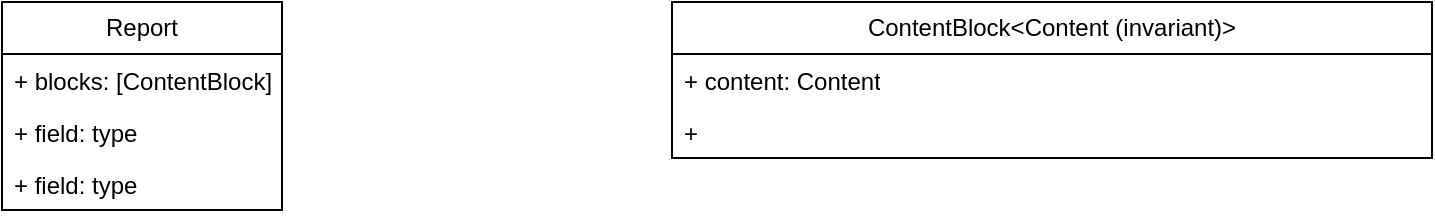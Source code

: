 <mxfile version="22.0.8" type="device" pages="3">
  <diagram id="C5RBs43oDa-KdzZeNtuy" name="Core">
    <mxGraphModel dx="1659" dy="925" grid="1" gridSize="10" guides="1" tooltips="1" connect="1" arrows="1" fold="1" page="1" pageScale="1" pageWidth="827" pageHeight="1169" math="0" shadow="0">
      <root>
        <mxCell id="WIyWlLk6GJQsqaUBKTNV-0" />
        <mxCell id="WIyWlLk6GJQsqaUBKTNV-1" parent="WIyWlLk6GJQsqaUBKTNV-0" />
        <mxCell id="KcolckTGxSu_sqtja2Dw-0" value="Report" style="swimlane;fontStyle=0;childLayout=stackLayout;horizontal=1;startSize=26;fillColor=none;horizontalStack=0;resizeParent=1;resizeParentMax=0;resizeLast=0;collapsible=1;marginBottom=0;whiteSpace=wrap;html=1;" vertex="1" parent="WIyWlLk6GJQsqaUBKTNV-1">
          <mxGeometry x="75" y="110" width="140" height="104" as="geometry" />
        </mxCell>
        <mxCell id="KcolckTGxSu_sqtja2Dw-1" value="+ blocks: [ContentBlock]" style="text;strokeColor=none;fillColor=none;align=left;verticalAlign=top;spacingLeft=4;spacingRight=4;overflow=hidden;rotatable=0;points=[[0,0.5],[1,0.5]];portConstraint=eastwest;whiteSpace=wrap;html=1;" vertex="1" parent="KcolckTGxSu_sqtja2Dw-0">
          <mxGeometry y="26" width="140" height="26" as="geometry" />
        </mxCell>
        <mxCell id="KcolckTGxSu_sqtja2Dw-2" value="+ field: type" style="text;strokeColor=none;fillColor=none;align=left;verticalAlign=top;spacingLeft=4;spacingRight=4;overflow=hidden;rotatable=0;points=[[0,0.5],[1,0.5]];portConstraint=eastwest;whiteSpace=wrap;html=1;" vertex="1" parent="KcolckTGxSu_sqtja2Dw-0">
          <mxGeometry y="52" width="140" height="26" as="geometry" />
        </mxCell>
        <mxCell id="KcolckTGxSu_sqtja2Dw-3" value="+ field: type" style="text;strokeColor=none;fillColor=none;align=left;verticalAlign=top;spacingLeft=4;spacingRight=4;overflow=hidden;rotatable=0;points=[[0,0.5],[1,0.5]];portConstraint=eastwest;whiteSpace=wrap;html=1;" vertex="1" parent="KcolckTGxSu_sqtja2Dw-0">
          <mxGeometry y="78" width="140" height="26" as="geometry" />
        </mxCell>
        <mxCell id="KcolckTGxSu_sqtja2Dw-4" value="ContentBlock&amp;lt;Content (invariant)&amp;gt;" style="swimlane;fontStyle=0;childLayout=stackLayout;horizontal=1;startSize=26;fillColor=none;horizontalStack=0;resizeParent=1;resizeParentMax=0;resizeLast=0;collapsible=1;marginBottom=0;whiteSpace=wrap;html=1;" vertex="1" parent="WIyWlLk6GJQsqaUBKTNV-1">
          <mxGeometry x="410" y="110" width="380" height="78" as="geometry" />
        </mxCell>
        <mxCell id="KcolckTGxSu_sqtja2Dw-5" value="+ content: Content" style="text;strokeColor=none;fillColor=none;align=left;verticalAlign=top;spacingLeft=4;spacingRight=4;overflow=hidden;rotatable=0;points=[[0,0.5],[1,0.5]];portConstraint=eastwest;whiteSpace=wrap;html=1;" vertex="1" parent="KcolckTGxSu_sqtja2Dw-4">
          <mxGeometry y="26" width="380" height="26" as="geometry" />
        </mxCell>
        <mxCell id="KcolckTGxSu_sqtja2Dw-7" value="+ " style="text;strokeColor=none;fillColor=none;align=left;verticalAlign=top;spacingLeft=4;spacingRight=4;overflow=hidden;rotatable=0;points=[[0,0.5],[1,0.5]];portConstraint=eastwest;whiteSpace=wrap;html=1;" vertex="1" parent="KcolckTGxSu_sqtja2Dw-4">
          <mxGeometry y="52" width="380" height="26" as="geometry" />
        </mxCell>
      </root>
    </mxGraphModel>
  </diagram>
  <diagram id="3QuWH9r0pgrzVoUaPKMq" name="Shiny Module">
    <mxGraphModel dx="2074" dy="1156" grid="1" gridSize="10" guides="1" tooltips="1" connect="1" arrows="1" fold="1" page="1" pageScale="1" pageWidth="850" pageHeight="1100" math="0" shadow="0">
      <root>
        <mxCell id="0" />
        <mxCell id="1" parent="0" />
        <mxCell id="sSjWwszIrTMPnJhGUuGO-1" value="&lt;h1&gt;Idea&lt;/h1&gt;&lt;p&gt;Our reporter module consists of:&lt;/p&gt;&lt;p&gt;* the skeleton that `shinyreporter` implements&lt;/p&gt;&lt;p&gt;* the blocks rendered using shiny renderers&lt;br&gt;&lt;/p&gt;" style="text;html=1;strokeColor=none;fillColor=none;spacing=5;spacingTop=-20;whiteSpace=wrap;overflow=hidden;rounded=0;" vertex="1" parent="1">
          <mxGeometry x="70" y="50" width="310" height="160" as="geometry" />
        </mxCell>
        <mxCell id="c3kHtK6Cc0-dLp6WAbci-1" value="ShinyRenderer&amp;lt;T (contrvariant)&amp;gt;" style="swimlane;fontStyle=1;align=center;verticalAlign=top;childLayout=stackLayout;horizontal=1;startSize=26;horizontalStack=0;resizeParent=1;resizeParentMax=0;resizeLast=0;collapsible=1;marginBottom=0;whiteSpace=wrap;html=1;" vertex="1" parent="1">
          <mxGeometry x="92.5" y="440" width="265" height="130" as="geometry" />
        </mxCell>
        <mxCell id="c3kHtK6Cc0-dLp6WAbci-2" value="+ field: type" style="text;strokeColor=none;fillColor=none;align=left;verticalAlign=top;spacingLeft=4;spacingRight=4;overflow=hidden;rotatable=0;points=[[0,0.5],[1,0.5]];portConstraint=eastwest;whiteSpace=wrap;html=1;" vertex="1" parent="c3kHtK6Cc0-dLp6WAbci-1">
          <mxGeometry y="26" width="265" height="26" as="geometry" />
        </mxCell>
        <mxCell id="c3kHtK6Cc0-dLp6WAbci-3" value="" style="line;strokeWidth=1;fillColor=none;align=left;verticalAlign=middle;spacingTop=-1;spacingLeft=3;spacingRight=3;rotatable=0;labelPosition=right;points=[];portConstraint=eastwest;strokeColor=inherit;" vertex="1" parent="c3kHtK6Cc0-dLp6WAbci-1">
          <mxGeometry y="52" width="265" height="8" as="geometry" />
        </mxCell>
        <mxCell id="c3kHtK6Cc0-dLp6WAbci-4" value="&lt;div&gt;+ call(block: ContentBlock&amp;lt;T&amp;gt;): (pyshiny_ui_func, pyshiny_srv_func)&lt;br&gt;&lt;/div&gt;" style="text;strokeColor=none;fillColor=none;align=left;verticalAlign=top;spacingLeft=4;spacingRight=4;overflow=hidden;rotatable=0;points=[[0,0.5],[1,0.5]];portConstraint=eastwest;whiteSpace=wrap;html=1;" vertex="1" parent="c3kHtK6Cc0-dLp6WAbci-1">
          <mxGeometry y="60" width="265" height="70" as="geometry" />
        </mxCell>
        <mxCell id="c3kHtK6Cc0-dLp6WAbci-5" value="Python has no built-in dynamic dispatch, so we have to do something like a custom dipatcher dict" style="text;html=1;strokeColor=none;fillColor=none;align=center;verticalAlign=middle;whiteSpace=wrap;rounded=0;" vertex="1" parent="1">
          <mxGeometry x="90" y="250" width="290" height="130" as="geometry" />
        </mxCell>
        <mxCell id="c3kHtK6Cc0-dLp6WAbci-6" value="&lt;p style=&quot;margin:0px;margin-top:4px;text-align:center;text-decoration:underline;&quot;&gt;&lt;b&gt;ContentType:ShinyRenderer&lt;/b&gt;&lt;/p&gt;&lt;hr&gt;&lt;p style=&quot;margin:0px;margin-left:8px;&quot;&gt;str: StrRenderer&lt;/p&gt;&lt;p style=&quot;margin:0px;margin-left:8px;&quot;&gt;pyplot: PlotRenderer&lt;/p&gt;&lt;p style=&quot;margin:0px;margin-left:8px;&quot;&gt;markdown: MarkdownRenderer&lt;/p&gt;&lt;p style=&quot;margin:0px;margin-left:8px;&quot;&gt;etc...&lt;br&gt;&lt;/p&gt;&lt;p style=&quot;margin:0px;margin-left:8px;&quot;&gt;&lt;br&gt;&lt;/p&gt;" style="verticalAlign=top;align=left;overflow=fill;fontSize=12;fontFamily=Helvetica;html=1;whiteSpace=wrap;" vertex="1" parent="1">
          <mxGeometry x="480" y="270" width="190" height="100" as="geometry" />
        </mxCell>
        <mxCell id="c3kHtK6Cc0-dLp6WAbci-7" style="edgeStyle=orthogonalEdgeStyle;rounded=0;orthogonalLoop=1;jettySize=auto;html=1;entryX=-0.026;entryY=0.512;entryDx=0;entryDy=0;entryPerimeter=0;" edge="1" parent="1" source="c3kHtK6Cc0-dLp6WAbci-5" target="c3kHtK6Cc0-dLp6WAbci-6">
          <mxGeometry relative="1" as="geometry">
            <Array as="points">
              <mxPoint x="400" y="316" />
              <mxPoint x="400" y="316" />
            </Array>
          </mxGeometry>
        </mxCell>
      </root>
    </mxGraphModel>
  </diagram>
  <diagram id="uicIMZTQTqFCk2ju2SLv" name="Archiving">
    <mxGraphModel dx="1430" dy="797" grid="1" gridSize="10" guides="1" tooltips="1" connect="1" arrows="1" fold="1" page="1" pageScale="1" pageWidth="850" pageHeight="1100" math="0" shadow="0">
      <root>
        <mxCell id="0" />
        <mxCell id="1" parent="0" />
        <mxCell id="moQiR58-OZyEZ7cUCzfm-5" value="ArchivedReport (nbformat)" style="swimlane;fontStyle=1;align=center;verticalAlign=top;childLayout=stackLayout;horizontal=1;startSize=26;horizontalStack=0;resizeParent=1;resizeParentMax=0;resizeLast=0;collapsible=1;marginBottom=0;whiteSpace=wrap;html=1;" vertex="1" parent="1">
          <mxGeometry x="70" y="80" width="310" height="86" as="geometry" />
        </mxCell>
        <mxCell id="moQiR58-OZyEZ7cUCzfm-6" value="+ blocks: [ArchivedBlock]" style="text;strokeColor=none;fillColor=none;align=left;verticalAlign=top;spacingLeft=4;spacingRight=4;overflow=hidden;rotatable=0;points=[[0,0.5],[1,0.5]];portConstraint=eastwest;whiteSpace=wrap;html=1;" vertex="1" parent="moQiR58-OZyEZ7cUCzfm-5">
          <mxGeometry y="26" width="310" height="26" as="geometry" />
        </mxCell>
        <mxCell id="moQiR58-OZyEZ7cUCzfm-7" value="" style="line;strokeWidth=1;fillColor=none;align=left;verticalAlign=middle;spacingTop=-1;spacingLeft=3;spacingRight=3;rotatable=0;labelPosition=right;points=[];portConstraint=eastwest;strokeColor=inherit;" vertex="1" parent="moQiR58-OZyEZ7cUCzfm-5">
          <mxGeometry y="52" width="310" height="8" as="geometry" />
        </mxCell>
        <mxCell id="moQiR58-OZyEZ7cUCzfm-8" value="+ export()" style="text;strokeColor=none;fillColor=none;align=left;verticalAlign=top;spacingLeft=4;spacingRight=4;overflow=hidden;rotatable=0;points=[[0,0.5],[1,0.5]];portConstraint=eastwest;whiteSpace=wrap;html=1;" vertex="1" parent="moQiR58-OZyEZ7cUCzfm-5">
          <mxGeometry y="60" width="310" height="26" as="geometry" />
        </mxCell>
        <mxCell id="moQiR58-OZyEZ7cUCzfm-9" value="Python has no built-in dynamic dispatch, so we have to do something like a custom dipatcher dict" style="text;html=1;strokeColor=none;fillColor=none;align=center;verticalAlign=middle;whiteSpace=wrap;rounded=0;" vertex="1" parent="1">
          <mxGeometry x="70" y="210" width="290" height="130" as="geometry" />
        </mxCell>
        <mxCell id="moQiR58-OZyEZ7cUCzfm-11" value="ArchivedBlock" style="swimlane;fontStyle=1;align=center;verticalAlign=top;childLayout=stackLayout;horizontal=1;startSize=26;horizontalStack=0;resizeParent=1;resizeParentMax=0;resizeLast=0;collapsible=1;marginBottom=0;whiteSpace=wrap;html=1;" vertex="1" parent="1">
          <mxGeometry x="80" y="380" width="230" height="134" as="geometry" />
        </mxCell>
        <mxCell id="moQiR58-OZyEZ7cUCzfm-12" value="Everything that has to do with nbformat. We might want to reuse nbformat classes instead of running our own archived block" style="text;strokeColor=none;fillColor=none;align=left;verticalAlign=top;spacingLeft=4;spacingRight=4;overflow=hidden;rotatable=0;points=[[0,0.5],[1,0.5]];portConstraint=eastwest;whiteSpace=wrap;html=1;" vertex="1" parent="moQiR58-OZyEZ7cUCzfm-11">
          <mxGeometry y="26" width="230" height="74" as="geometry" />
        </mxCell>
        <mxCell id="moQiR58-OZyEZ7cUCzfm-13" value="" style="line;strokeWidth=1;fillColor=none;align=left;verticalAlign=middle;spacingTop=-1;spacingLeft=3;spacingRight=3;rotatable=0;labelPosition=right;points=[];portConstraint=eastwest;strokeColor=inherit;" vertex="1" parent="moQiR58-OZyEZ7cUCzfm-11">
          <mxGeometry y="100" width="230" height="8" as="geometry" />
        </mxCell>
        <mxCell id="moQiR58-OZyEZ7cUCzfm-14" value="+ method(type): type" style="text;strokeColor=none;fillColor=none;align=left;verticalAlign=top;spacingLeft=4;spacingRight=4;overflow=hidden;rotatable=0;points=[[0,0.5],[1,0.5]];portConstraint=eastwest;whiteSpace=wrap;html=1;" vertex="1" parent="moQiR58-OZyEZ7cUCzfm-11">
          <mxGeometry y="108" width="230" height="26" as="geometry" />
        </mxCell>
        <mxCell id="moQiR58-OZyEZ7cUCzfm-15" value="&lt;p style=&quot;margin:0px;margin-top:4px;text-align:center;text-decoration:underline;&quot;&gt;&lt;b&gt;Content:Archiver&lt;/b&gt;&lt;/p&gt;&lt;hr&gt;&lt;p style=&quot;margin:0px;margin-left:8px;&quot;&gt;str: StringArchiver&lt;/p&gt;&lt;p style=&quot;margin:0px;margin-left:8px;&quot;&gt;pyplot: PyplotArchiver&lt;/p&gt;&lt;p style=&quot;margin:0px;margin-left:8px;&quot;&gt;etc...&lt;br&gt;&lt;/p&gt;" style="verticalAlign=top;align=left;overflow=fill;fontSize=12;fontFamily=Helvetica;html=1;whiteSpace=wrap;" vertex="1" parent="1">
          <mxGeometry x="460" y="230" width="160" height="90" as="geometry" />
        </mxCell>
        <mxCell id="moQiR58-OZyEZ7cUCzfm-16" style="edgeStyle=orthogonalEdgeStyle;rounded=0;orthogonalLoop=1;jettySize=auto;html=1;entryX=-0.026;entryY=0.512;entryDx=0;entryDy=0;entryPerimeter=0;" edge="1" parent="1" source="moQiR58-OZyEZ7cUCzfm-9" target="moQiR58-OZyEZ7cUCzfm-15">
          <mxGeometry relative="1" as="geometry">
            <Array as="points">
              <mxPoint x="380" y="276" />
              <mxPoint x="380" y="276" />
            </Array>
          </mxGeometry>
        </mxCell>
        <mxCell id="moQiR58-OZyEZ7cUCzfm-17" value="Archiver&amp;lt;T&amp;gt;" style="swimlane;fontStyle=1;align=center;verticalAlign=top;childLayout=stackLayout;horizontal=1;startSize=26;horizontalStack=0;resizeParent=1;resizeParentMax=0;resizeLast=0;collapsible=1;marginBottom=0;whiteSpace=wrap;html=1;" vertex="1" parent="1">
          <mxGeometry x="430" y="430" width="220" height="60" as="geometry" />
        </mxCell>
        <mxCell id="moQiR58-OZyEZ7cUCzfm-19" value="" style="line;strokeWidth=1;fillColor=none;align=left;verticalAlign=middle;spacingTop=-1;spacingLeft=3;spacingRight=3;rotatable=0;labelPosition=right;points=[];portConstraint=eastwest;strokeColor=inherit;" vertex="1" parent="moQiR58-OZyEZ7cUCzfm-17">
          <mxGeometry y="26" width="220" height="8" as="geometry" />
        </mxCell>
        <mxCell id="moQiR58-OZyEZ7cUCzfm-20" value="+ call(content: T): ArchivedBlock" style="text;strokeColor=none;fillColor=none;align=left;verticalAlign=top;spacingLeft=4;spacingRight=4;overflow=hidden;rotatable=0;points=[[0,0.5],[1,0.5]];portConstraint=eastwest;whiteSpace=wrap;html=1;" vertex="1" parent="moQiR58-OZyEZ7cUCzfm-17">
          <mxGeometry y="34" width="220" height="26" as="geometry" />
        </mxCell>
      </root>
    </mxGraphModel>
  </diagram>
</mxfile>
